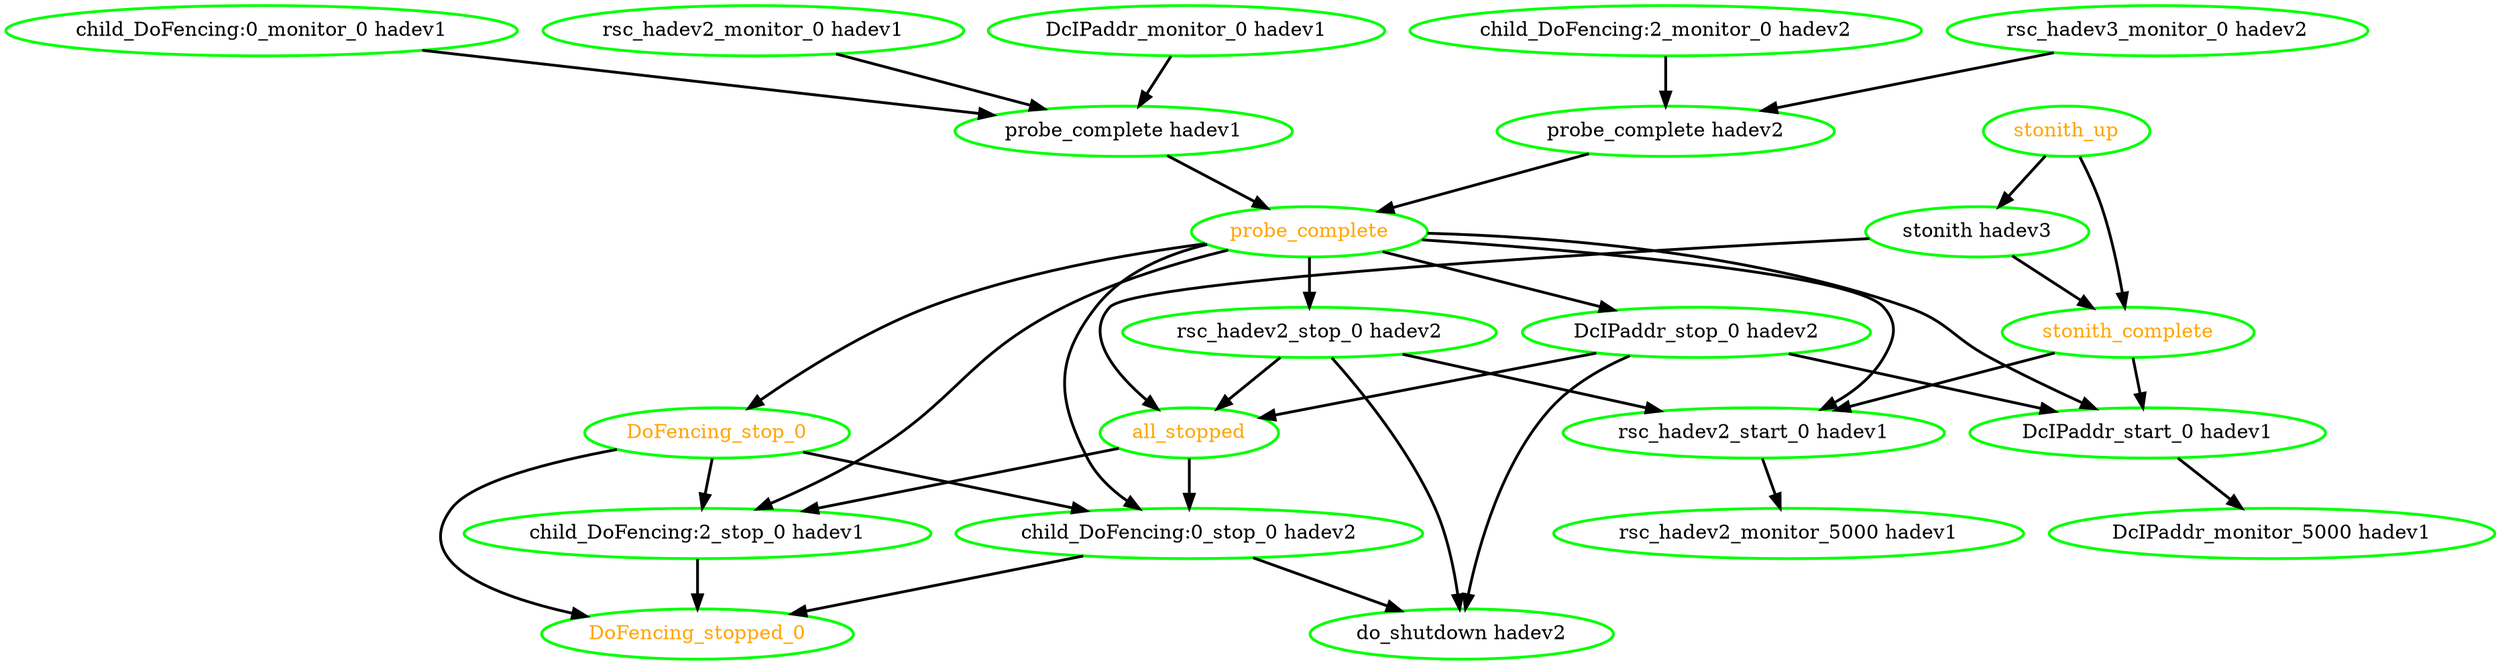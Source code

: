 digraph "g" {
"DcIPaddr_monitor_0 hadev1" -> "probe_complete hadev1" [ style = bold]
"DcIPaddr_monitor_0 hadev1" [ style=bold color="green" fontcolor="black"  ]
"DcIPaddr_monitor_5000 hadev1" [ style=bold color="green" fontcolor="black"  ]
"DcIPaddr_start_0 hadev1" -> "DcIPaddr_monitor_5000 hadev1" [ style = bold]
"DcIPaddr_start_0 hadev1" [ style=bold color="green" fontcolor="black"  ]
"DcIPaddr_stop_0 hadev2" -> "DcIPaddr_start_0 hadev1" [ style = bold]
"DcIPaddr_stop_0 hadev2" -> "all_stopped" [ style = bold]
"DcIPaddr_stop_0 hadev2" -> "do_shutdown hadev2" [ style = bold]
"DcIPaddr_stop_0 hadev2" [ style=bold color="green" fontcolor="black"  ]
"DoFencing_stop_0" -> "DoFencing_stopped_0" [ style = bold]
"DoFencing_stop_0" -> "child_DoFencing:0_stop_0 hadev2" [ style = bold]
"DoFencing_stop_0" -> "child_DoFencing:2_stop_0 hadev1" [ style = bold]
"DoFencing_stop_0" [ style=bold color="green" fontcolor="orange"  ]
"DoFencing_stopped_0" [ style=bold color="green" fontcolor="orange"  ]
"all_stopped" -> "child_DoFencing:0_stop_0 hadev2" [ style = bold]
"all_stopped" -> "child_DoFencing:2_stop_0 hadev1" [ style = bold]
"all_stopped" [ style=bold color="green" fontcolor="orange"  ]
"child_DoFencing:0_monitor_0 hadev1" -> "probe_complete hadev1" [ style = bold]
"child_DoFencing:0_monitor_0 hadev1" [ style=bold color="green" fontcolor="black"  ]
"child_DoFencing:0_stop_0 hadev2" -> "DoFencing_stopped_0" [ style = bold]
"child_DoFencing:0_stop_0 hadev2" -> "do_shutdown hadev2" [ style = bold]
"child_DoFencing:0_stop_0 hadev2" [ style=bold color="green" fontcolor="black"  ]
"child_DoFencing:2_monitor_0 hadev2" -> "probe_complete hadev2" [ style = bold]
"child_DoFencing:2_monitor_0 hadev2" [ style=bold color="green" fontcolor="black"  ]
"child_DoFencing:2_stop_0 hadev1" -> "DoFencing_stopped_0" [ style = bold]
"child_DoFencing:2_stop_0 hadev1" [ style=bold color="green" fontcolor="black"  ]
"do_shutdown hadev2" [ style=bold color="green" fontcolor="black"  ]
"probe_complete hadev1" -> "probe_complete" [ style = bold]
"probe_complete hadev1" [ style=bold color="green" fontcolor="black"  ]
"probe_complete hadev2" -> "probe_complete" [ style = bold]
"probe_complete hadev2" [ style=bold color="green" fontcolor="black"  ]
"probe_complete" -> "DcIPaddr_start_0 hadev1" [ style = bold]
"probe_complete" -> "DcIPaddr_stop_0 hadev2" [ style = bold]
"probe_complete" -> "DoFencing_stop_0" [ style = bold]
"probe_complete" -> "child_DoFencing:0_stop_0 hadev2" [ style = bold]
"probe_complete" -> "child_DoFencing:2_stop_0 hadev1" [ style = bold]
"probe_complete" -> "rsc_hadev2_start_0 hadev1" [ style = bold]
"probe_complete" -> "rsc_hadev2_stop_0 hadev2" [ style = bold]
"probe_complete" [ style=bold color="green" fontcolor="orange"  ]
"rsc_hadev2_monitor_0 hadev1" -> "probe_complete hadev1" [ style = bold]
"rsc_hadev2_monitor_0 hadev1" [ style=bold color="green" fontcolor="black"  ]
"rsc_hadev2_monitor_5000 hadev1" [ style=bold color="green" fontcolor="black"  ]
"rsc_hadev2_start_0 hadev1" -> "rsc_hadev2_monitor_5000 hadev1" [ style = bold]
"rsc_hadev2_start_0 hadev1" [ style=bold color="green" fontcolor="black"  ]
"rsc_hadev2_stop_0 hadev2" -> "all_stopped" [ style = bold]
"rsc_hadev2_stop_0 hadev2" -> "do_shutdown hadev2" [ style = bold]
"rsc_hadev2_stop_0 hadev2" -> "rsc_hadev2_start_0 hadev1" [ style = bold]
"rsc_hadev2_stop_0 hadev2" [ style=bold color="green" fontcolor="black"  ]
"rsc_hadev3_monitor_0 hadev2" -> "probe_complete hadev2" [ style = bold]
"rsc_hadev3_monitor_0 hadev2" [ style=bold color="green" fontcolor="black"  ]
"stonith hadev3" -> "all_stopped" [ style = bold]
"stonith hadev3" -> "stonith_complete" [ style = bold]
"stonith hadev3" [ style=bold color="green" fontcolor="black"  ]
"stonith_complete" -> "DcIPaddr_start_0 hadev1" [ style = bold]
"stonith_complete" -> "rsc_hadev2_start_0 hadev1" [ style = bold]
"stonith_complete" [ style=bold color="green" fontcolor="orange"  ]
"stonith_up" -> "stonith hadev3" [ style = bold]
"stonith_up" -> "stonith_complete" [ style = bold]
"stonith_up" [ style=bold color="green" fontcolor="orange"  ]
}
